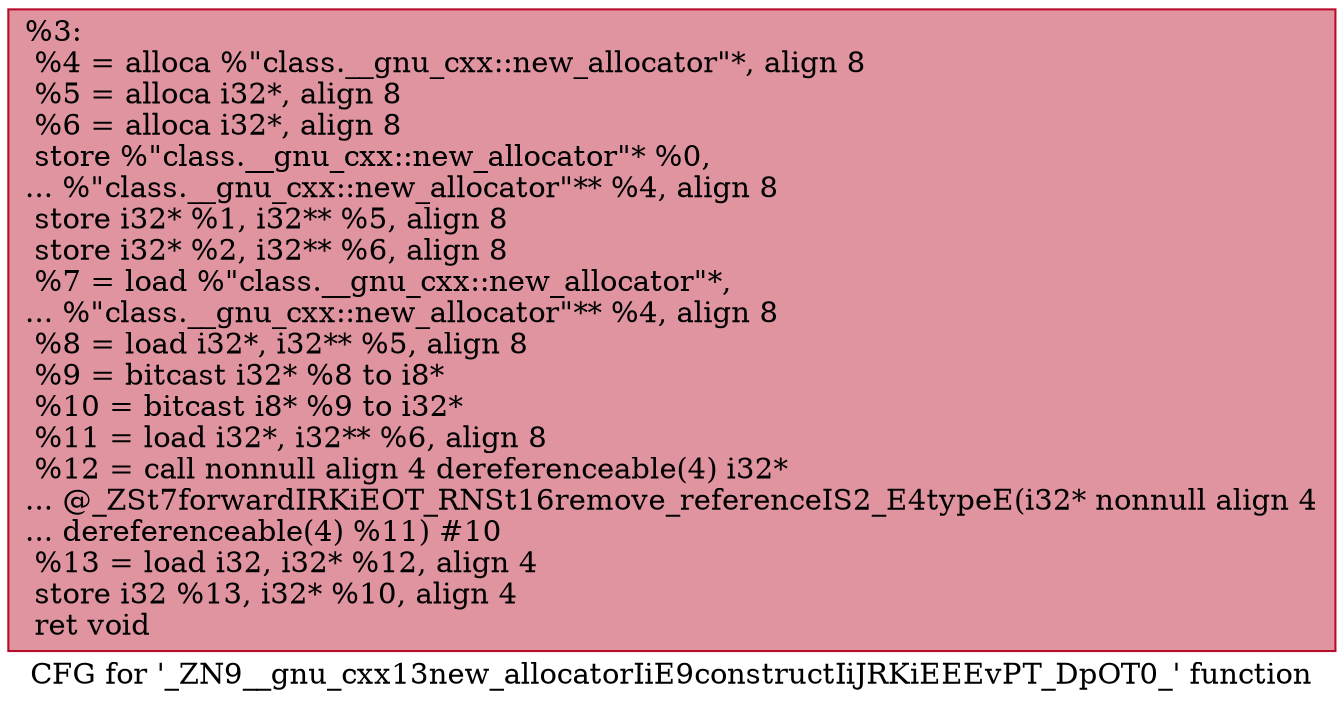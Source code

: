 digraph "CFG for '_ZN9__gnu_cxx13new_allocatorIiE9constructIiJRKiEEEvPT_DpOT0_' function" {
	label="CFG for '_ZN9__gnu_cxx13new_allocatorIiE9constructIiJRKiEEEvPT_DpOT0_' function";

	Node0x565081463c80 [shape=record,color="#b70d28ff", style=filled, fillcolor="#b70d2870",label="{%3:\l  %4 = alloca %\"class.__gnu_cxx::new_allocator\"*, align 8\l  %5 = alloca i32*, align 8\l  %6 = alloca i32*, align 8\l  store %\"class.__gnu_cxx::new_allocator\"* %0,\l... %\"class.__gnu_cxx::new_allocator\"** %4, align 8\l  store i32* %1, i32** %5, align 8\l  store i32* %2, i32** %6, align 8\l  %7 = load %\"class.__gnu_cxx::new_allocator\"*,\l... %\"class.__gnu_cxx::new_allocator\"** %4, align 8\l  %8 = load i32*, i32** %5, align 8\l  %9 = bitcast i32* %8 to i8*\l  %10 = bitcast i8* %9 to i32*\l  %11 = load i32*, i32** %6, align 8\l  %12 = call nonnull align 4 dereferenceable(4) i32*\l... @_ZSt7forwardIRKiEOT_RNSt16remove_referenceIS2_E4typeE(i32* nonnull align 4\l... dereferenceable(4) %11) #10\l  %13 = load i32, i32* %12, align 4\l  store i32 %13, i32* %10, align 4\l  ret void\l}"];
}
